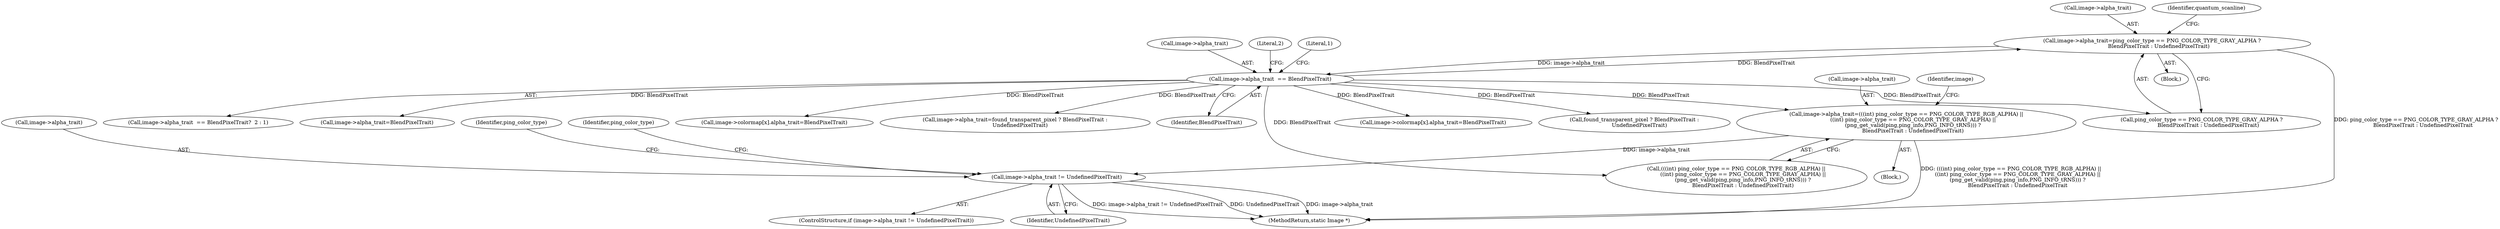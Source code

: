 digraph "0_ImageMagick_8ca35831e91c3db8c6d281d09b605001003bec08@pointer" {
"1005006" [label="(Call,image->alpha_trait=(((int) ping_color_type == PNG_COLOR_TYPE_RGB_ALPHA) ||\n        ((int) ping_color_type == PNG_COLOR_TYPE_GRAY_ALPHA) ||\n        (png_get_valid(ping,ping_info,PNG_INFO_tRNS))) ?\n        BlendPixelTrait : UndefinedPixelTrait)"];
"1003692" [label="(Call,image->alpha_trait  == BlendPixelTrait)"];
"1003672" [label="(Call,image->alpha_trait=ping_color_type == PNG_COLOR_TYPE_GRAY_ALPHA ?\n        BlendPixelTrait : UndefinedPixelTrait)"];
"1005030" [label="(Call,image->alpha_trait != UndefinedPixelTrait)"];
"1005007" [label="(Call,image->alpha_trait)"];
"1005010" [label="(Call,(((int) ping_color_type == PNG_COLOR_TYPE_RGB_ALPHA) ||\n        ((int) ping_color_type == PNG_COLOR_TYPE_GRAY_ALPHA) ||\n        (png_get_valid(ping,ping_info,PNG_INFO_tRNS))) ?\n        BlendPixelTrait : UndefinedPixelTrait)"];
"1000178" [label="(Block,)"];
"1005492" [label="(MethodReturn,static Image *)"];
"1003676" [label="(Call,ping_color_type == PNG_COLOR_TYPE_GRAY_ALPHA ?\n        BlendPixelTrait : UndefinedPixelTrait)"];
"1005029" [label="(ControlStructure,if (image->alpha_trait != UndefinedPixelTrait))"];
"1004234" [label="(Call,image->colormap[x].alpha_trait=BlendPixelTrait)"];
"1005030" [label="(Call,image->alpha_trait != UndefinedPixelTrait)"];
"1005032" [label="(Identifier,image)"];
"1005006" [label="(Call,image->alpha_trait=(((int) ping_color_type == PNG_COLOR_TYPE_RGB_ALPHA) ||\n        ((int) ping_color_type == PNG_COLOR_TYPE_GRAY_ALPHA) ||\n        (png_get_valid(ping,ping_info,PNG_INFO_tRNS))) ?\n        BlendPixelTrait : UndefinedPixelTrait)"];
"1004054" [label="(Call,found_transparent_pixel ? BlendPixelTrait :\n      UndefinedPixelTrait)"];
"1003673" [label="(Call,image->alpha_trait)"];
"1005068" [label="(Identifier,ping_color_type)"];
"1003692" [label="(Call,image->alpha_trait  == BlendPixelTrait)"];
"1003683" [label="(Identifier,quantum_scanline)"];
"1003696" [label="(Identifier,BlendPixelTrait)"];
"1003691" [label="(Call,image->alpha_trait  == BlendPixelTrait?  2 : 1)"];
"1005034" [label="(Identifier,UndefinedPixelTrait)"];
"1003659" [label="(Block,)"];
"1003693" [label="(Call,image->alpha_trait)"];
"1005038" [label="(Identifier,ping_color_type)"];
"1003697" [label="(Literal,2)"];
"1004207" [label="(Call,image->alpha_trait=BlendPixelTrait)"];
"1005031" [label="(Call,image->alpha_trait)"];
"1004291" [label="(Call,image->colormap[x].alpha_trait=BlendPixelTrait)"];
"1003698" [label="(Literal,1)"];
"1003672" [label="(Call,image->alpha_trait=ping_color_type == PNG_COLOR_TYPE_GRAY_ALPHA ?\n        BlendPixelTrait : UndefinedPixelTrait)"];
"1004050" [label="(Call,image->alpha_trait=found_transparent_pixel ? BlendPixelTrait :\n      UndefinedPixelTrait)"];
"1005006" -> "1000178"  [label="AST: "];
"1005006" -> "1005010"  [label="CFG: "];
"1005007" -> "1005006"  [label="AST: "];
"1005010" -> "1005006"  [label="AST: "];
"1005032" -> "1005006"  [label="CFG: "];
"1005006" -> "1005492"  [label="DDG: (((int) ping_color_type == PNG_COLOR_TYPE_RGB_ALPHA) ||\n        ((int) ping_color_type == PNG_COLOR_TYPE_GRAY_ALPHA) ||\n        (png_get_valid(ping,ping_info,PNG_INFO_tRNS))) ?\n        BlendPixelTrait : UndefinedPixelTrait"];
"1003692" -> "1005006"  [label="DDG: BlendPixelTrait"];
"1005006" -> "1005030"  [label="DDG: image->alpha_trait"];
"1003692" -> "1003691"  [label="AST: "];
"1003692" -> "1003696"  [label="CFG: "];
"1003693" -> "1003692"  [label="AST: "];
"1003696" -> "1003692"  [label="AST: "];
"1003697" -> "1003692"  [label="CFG: "];
"1003698" -> "1003692"  [label="CFG: "];
"1003692" -> "1003672"  [label="DDG: BlendPixelTrait"];
"1003692" -> "1003676"  [label="DDG: BlendPixelTrait"];
"1003672" -> "1003692"  [label="DDG: image->alpha_trait"];
"1003692" -> "1004050"  [label="DDG: BlendPixelTrait"];
"1003692" -> "1004054"  [label="DDG: BlendPixelTrait"];
"1003692" -> "1004207"  [label="DDG: BlendPixelTrait"];
"1003692" -> "1004234"  [label="DDG: BlendPixelTrait"];
"1003692" -> "1004291"  [label="DDG: BlendPixelTrait"];
"1003692" -> "1005010"  [label="DDG: BlendPixelTrait"];
"1003672" -> "1003659"  [label="AST: "];
"1003672" -> "1003676"  [label="CFG: "];
"1003673" -> "1003672"  [label="AST: "];
"1003676" -> "1003672"  [label="AST: "];
"1003683" -> "1003672"  [label="CFG: "];
"1003672" -> "1005492"  [label="DDG: ping_color_type == PNG_COLOR_TYPE_GRAY_ALPHA ?\n        BlendPixelTrait : UndefinedPixelTrait"];
"1005030" -> "1005029"  [label="AST: "];
"1005030" -> "1005034"  [label="CFG: "];
"1005031" -> "1005030"  [label="AST: "];
"1005034" -> "1005030"  [label="AST: "];
"1005038" -> "1005030"  [label="CFG: "];
"1005068" -> "1005030"  [label="CFG: "];
"1005030" -> "1005492"  [label="DDG: image->alpha_trait"];
"1005030" -> "1005492"  [label="DDG: image->alpha_trait != UndefinedPixelTrait"];
"1005030" -> "1005492"  [label="DDG: UndefinedPixelTrait"];
}
